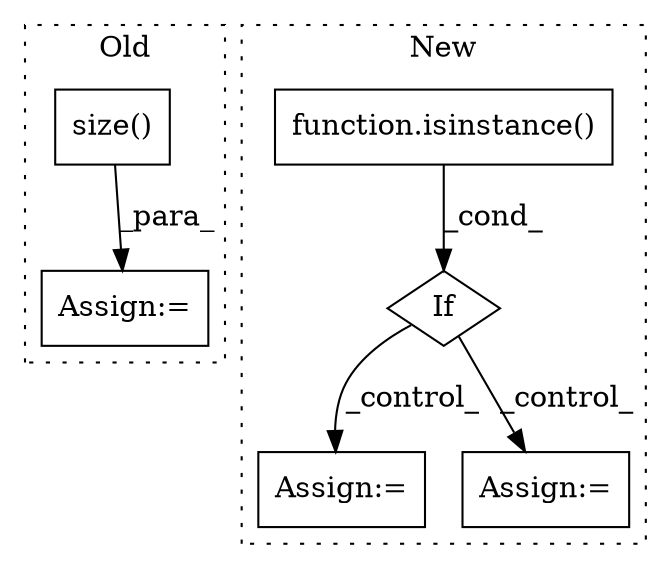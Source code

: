 digraph G {
subgraph cluster0 {
1 [label="size()" a="75" s="13940,13964" l="23,1" shape="box"];
6 [label="Assign:=" a="68" s="13937" l="3" shape="box"];
label = "Old";
style="dotted";
}
subgraph cluster1 {
2 [label="function.isinstance()" a="75" s="13861,13911" l="11,1" shape="box"];
3 [label="If" a="96" s="13858" l="3" shape="diamond"];
4 [label="Assign:=" a="68" s="14005" l="3" shape="box"];
5 [label="Assign:=" a="68" s="14767" l="3" shape="box"];
label = "New";
style="dotted";
}
1 -> 6 [label="_para_"];
2 -> 3 [label="_cond_"];
3 -> 5 [label="_control_"];
3 -> 4 [label="_control_"];
}